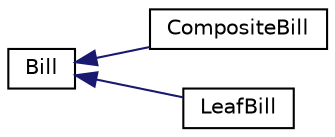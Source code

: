digraph "Graphical Class Hierarchy"
{
 // LATEX_PDF_SIZE
  edge [fontname="Helvetica",fontsize="10",labelfontname="Helvetica",labelfontsize="10"];
  node [fontname="Helvetica",fontsize="10",shape=record];
  rankdir="LR";
  Node0 [label="Bill",height=0.2,width=0.4,color="black", fillcolor="white", style="filled",URL="$classBill.html",tooltip="The Bill class is an abstract class that represents a bill for a customer."];
  Node0 -> Node1 [dir="back",color="midnightblue",fontsize="10",style="solid",fontname="Helvetica"];
  Node1 [label="CompositeBill",height=0.2,width=0.4,color="black", fillcolor="white", style="filled",URL="$classCompositeBill.html",tooltip="The CompositeBill class represents a composite bill that can contain multiple bills."];
  Node0 -> Node2 [dir="back",color="midnightblue",fontsize="10",style="solid",fontname="Helvetica"];
  Node2 [label="LeafBill",height=0.2,width=0.4,color="black", fillcolor="white", style="filled",URL="$classLeafBill.html",tooltip=" "];
}
